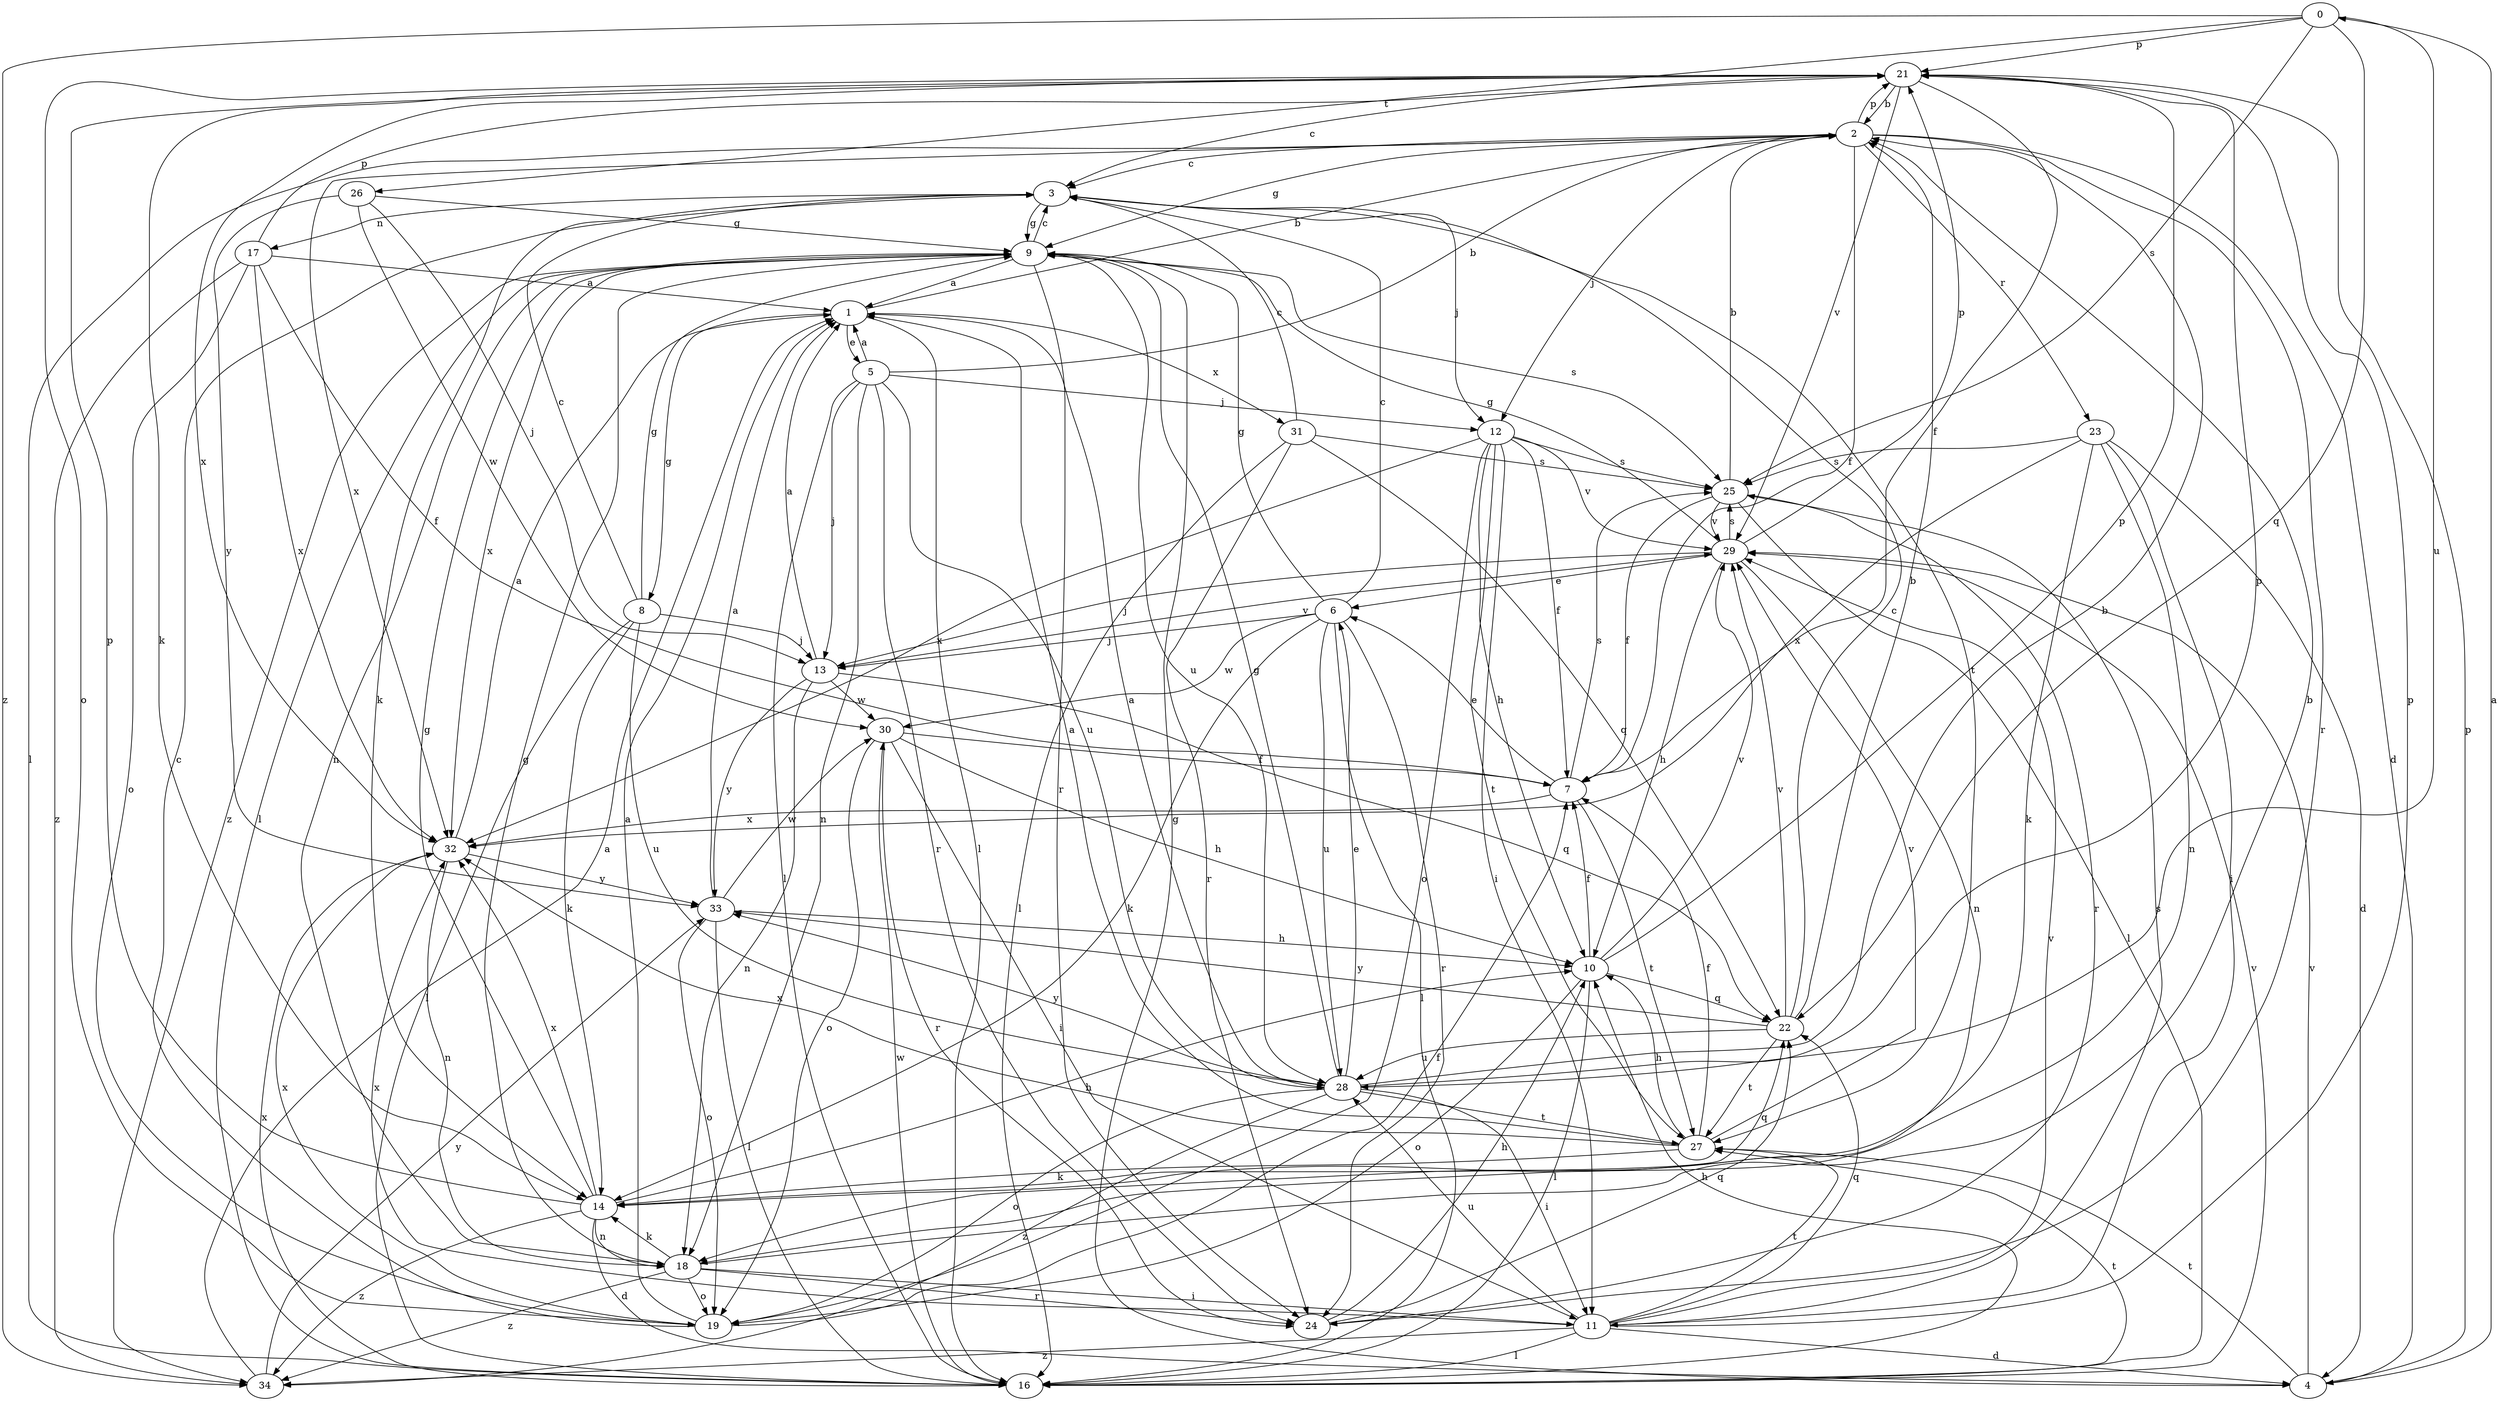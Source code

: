 strict digraph  {
0;
1;
2;
3;
4;
5;
6;
7;
8;
9;
10;
11;
12;
13;
14;
16;
17;
18;
19;
21;
22;
23;
24;
25;
26;
27;
28;
29;
30;
31;
32;
33;
34;
0 -> 21  [label=p];
0 -> 22  [label=q];
0 -> 25  [label=s];
0 -> 26  [label=t];
0 -> 28  [label=u];
0 -> 34  [label=z];
1 -> 2  [label=b];
1 -> 5  [label=e];
1 -> 8  [label=g];
1 -> 16  [label=l];
1 -> 31  [label=x];
2 -> 3  [label=c];
2 -> 4  [label=d];
2 -> 7  [label=f];
2 -> 9  [label=g];
2 -> 12  [label=j];
2 -> 16  [label=l];
2 -> 21  [label=p];
2 -> 23  [label=r];
2 -> 24  [label=r];
2 -> 32  [label=x];
3 -> 9  [label=g];
3 -> 12  [label=j];
3 -> 14  [label=k];
3 -> 17  [label=n];
3 -> 27  [label=t];
4 -> 0  [label=a];
4 -> 9  [label=g];
4 -> 21  [label=p];
4 -> 27  [label=t];
4 -> 29  [label=v];
5 -> 1  [label=a];
5 -> 2  [label=b];
5 -> 12  [label=j];
5 -> 13  [label=j];
5 -> 16  [label=l];
5 -> 18  [label=n];
5 -> 24  [label=r];
5 -> 28  [label=u];
6 -> 3  [label=c];
6 -> 9  [label=g];
6 -> 13  [label=j];
6 -> 14  [label=k];
6 -> 16  [label=l];
6 -> 24  [label=r];
6 -> 28  [label=u];
6 -> 30  [label=w];
7 -> 6  [label=e];
7 -> 25  [label=s];
7 -> 27  [label=t];
7 -> 32  [label=x];
8 -> 3  [label=c];
8 -> 9  [label=g];
8 -> 13  [label=j];
8 -> 14  [label=k];
8 -> 16  [label=l];
8 -> 28  [label=u];
9 -> 1  [label=a];
9 -> 3  [label=c];
9 -> 16  [label=l];
9 -> 18  [label=n];
9 -> 24  [label=r];
9 -> 25  [label=s];
9 -> 28  [label=u];
9 -> 32  [label=x];
9 -> 34  [label=z];
10 -> 7  [label=f];
10 -> 16  [label=l];
10 -> 19  [label=o];
10 -> 21  [label=p];
10 -> 22  [label=q];
10 -> 29  [label=v];
11 -> 4  [label=d];
11 -> 16  [label=l];
11 -> 21  [label=p];
11 -> 22  [label=q];
11 -> 25  [label=s];
11 -> 27  [label=t];
11 -> 28  [label=u];
11 -> 29  [label=v];
11 -> 32  [label=x];
11 -> 34  [label=z];
12 -> 7  [label=f];
12 -> 10  [label=h];
12 -> 11  [label=i];
12 -> 19  [label=o];
12 -> 25  [label=s];
12 -> 27  [label=t];
12 -> 29  [label=v];
12 -> 32  [label=x];
13 -> 1  [label=a];
13 -> 18  [label=n];
13 -> 22  [label=q];
13 -> 29  [label=v];
13 -> 30  [label=w];
13 -> 33  [label=y];
14 -> 4  [label=d];
14 -> 9  [label=g];
14 -> 10  [label=h];
14 -> 18  [label=n];
14 -> 21  [label=p];
14 -> 22  [label=q];
14 -> 32  [label=x];
14 -> 34  [label=z];
16 -> 10  [label=h];
16 -> 27  [label=t];
16 -> 29  [label=v];
16 -> 30  [label=w];
16 -> 32  [label=x];
17 -> 1  [label=a];
17 -> 7  [label=f];
17 -> 19  [label=o];
17 -> 21  [label=p];
17 -> 32  [label=x];
17 -> 34  [label=z];
18 -> 2  [label=b];
18 -> 9  [label=g];
18 -> 11  [label=i];
18 -> 14  [label=k];
18 -> 19  [label=o];
18 -> 24  [label=r];
18 -> 34  [label=z];
19 -> 1  [label=a];
19 -> 3  [label=c];
19 -> 7  [label=f];
19 -> 32  [label=x];
21 -> 2  [label=b];
21 -> 3  [label=c];
21 -> 7  [label=f];
21 -> 14  [label=k];
21 -> 19  [label=o];
21 -> 29  [label=v];
21 -> 32  [label=x];
22 -> 2  [label=b];
22 -> 3  [label=c];
22 -> 27  [label=t];
22 -> 28  [label=u];
22 -> 29  [label=v];
22 -> 33  [label=y];
23 -> 4  [label=d];
23 -> 11  [label=i];
23 -> 14  [label=k];
23 -> 18  [label=n];
23 -> 25  [label=s];
23 -> 32  [label=x];
24 -> 10  [label=h];
24 -> 22  [label=q];
25 -> 2  [label=b];
25 -> 7  [label=f];
25 -> 16  [label=l];
25 -> 24  [label=r];
25 -> 29  [label=v];
26 -> 9  [label=g];
26 -> 13  [label=j];
26 -> 30  [label=w];
26 -> 33  [label=y];
27 -> 1  [label=a];
27 -> 7  [label=f];
27 -> 10  [label=h];
27 -> 14  [label=k];
27 -> 29  [label=v];
27 -> 32  [label=x];
28 -> 1  [label=a];
28 -> 2  [label=b];
28 -> 6  [label=e];
28 -> 9  [label=g];
28 -> 11  [label=i];
28 -> 19  [label=o];
28 -> 21  [label=p];
28 -> 27  [label=t];
28 -> 33  [label=y];
28 -> 34  [label=z];
29 -> 6  [label=e];
29 -> 9  [label=g];
29 -> 10  [label=h];
29 -> 13  [label=j];
29 -> 18  [label=n];
29 -> 21  [label=p];
29 -> 25  [label=s];
30 -> 7  [label=f];
30 -> 10  [label=h];
30 -> 11  [label=i];
30 -> 19  [label=o];
30 -> 24  [label=r];
31 -> 3  [label=c];
31 -> 16  [label=l];
31 -> 22  [label=q];
31 -> 24  [label=r];
31 -> 25  [label=s];
32 -> 1  [label=a];
32 -> 18  [label=n];
32 -> 33  [label=y];
33 -> 1  [label=a];
33 -> 10  [label=h];
33 -> 16  [label=l];
33 -> 19  [label=o];
33 -> 30  [label=w];
34 -> 1  [label=a];
34 -> 33  [label=y];
}
